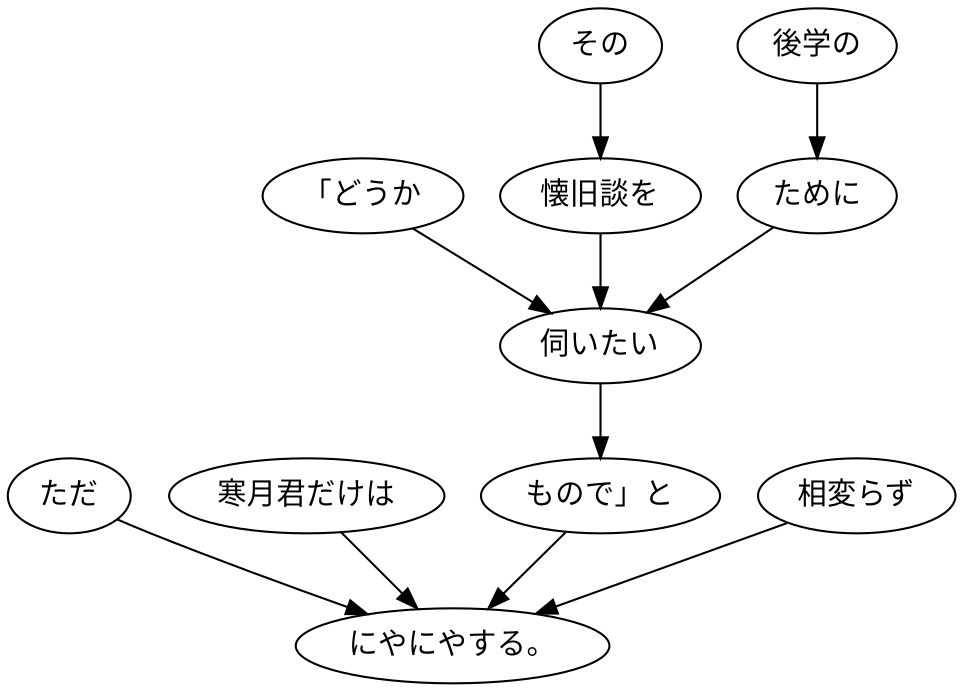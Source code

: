 digraph graph3588 {
	node0 [label="ただ"];
	node1 [label="寒月君だけは"];
	node2 [label="「どうか"];
	node3 [label="その"];
	node4 [label="懐旧談を"];
	node5 [label="後学の"];
	node6 [label="ために"];
	node7 [label="伺いたい"];
	node8 [label="もので」と"];
	node9 [label="相変らず"];
	node10 [label="にやにやする。"];
	node0 -> node10;
	node1 -> node10;
	node2 -> node7;
	node3 -> node4;
	node4 -> node7;
	node5 -> node6;
	node6 -> node7;
	node7 -> node8;
	node8 -> node10;
	node9 -> node10;
}
